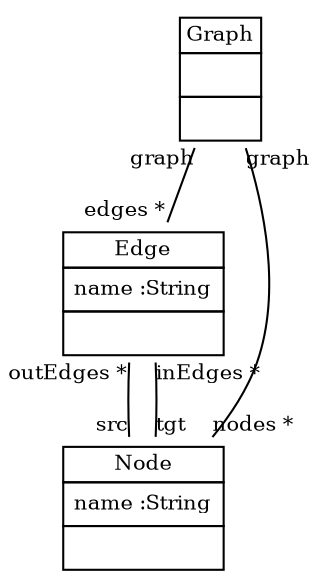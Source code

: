 
 digraph ClassDiagram {
    node [shape = none, fontsize = 10]; 
    edge [fontsize = 10];
    
    
    _Graph [label=<<table border='0' cellborder='1' cellspacing='0'> <tr> <td HREF="../src/Graph.java">Graph</td> </tr> <tr><td><table border='0' cellborder='0' cellspacing='0'> <tr><td> </td></tr> </table></td></tr> <tr><td><table border='0' cellborder='0' cellspacing='0'> <tr><td> </td></tr> </table></td></tr> </table>>];
    _Edge [label=<<table border='0' cellborder='1' cellspacing='0'> <tr> <td HREF="../src/Edge.java">Edge</td> </tr> <tr><td><table border='0' cellborder='0' cellspacing='0'> <tr><td align='left'>name :String</td></tr>  </table></td></tr> <tr><td><table border='0' cellborder='0' cellspacing='0'> <tr><td> </td></tr> </table></td></tr> </table>>];
    _Node [label=<<table border='0' cellborder='1' cellspacing='0'> <tr> <td HREF="../src/Node.java">Node</td> </tr> <tr><td><table border='0' cellborder='0' cellspacing='0'> <tr><td align='left'>name :String</td></tr>  </table></td></tr> <tr><td><table border='0' cellborder='0' cellspacing='0'> <tr><td> </td></tr> </table></td></tr> </table>>];
    
    
    
    _Graph -> _Node [headlabel = "nodes *" taillabel = "graph" arrowhead = "none" ];
    _Graph -> _Edge [headlabel = "edges *" taillabel = "graph" arrowhead = "none" ];
    _Edge -> _Node [headlabel = "src" taillabel = "outEdges *" arrowhead = "none" ];
    _Edge -> _Node [headlabel = "tgt" taillabel = "inEdges *" arrowhead = "none" ];
}
